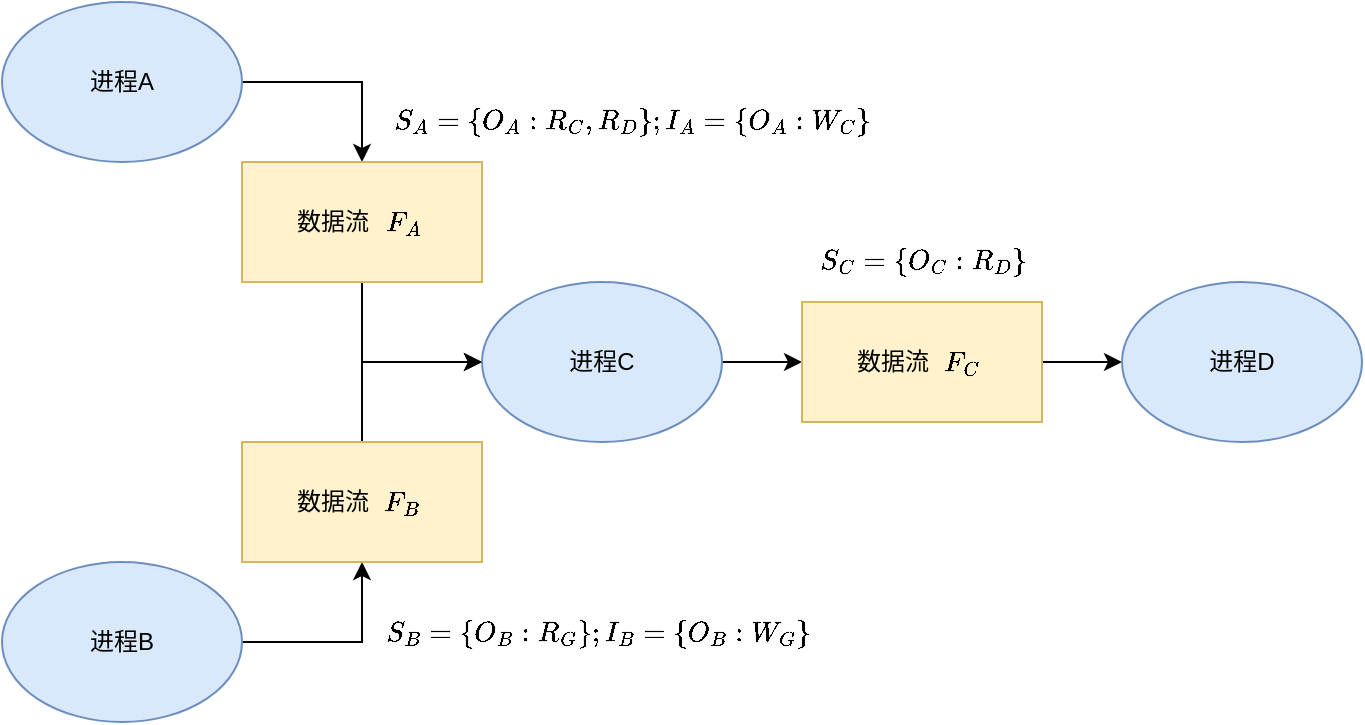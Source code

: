<mxfile version="21.3.2" type="github">
  <diagram id="KJtHh2ATGxzoySJJGVH1" name="第 1 页">
    <mxGraphModel dx="1434" dy="788" grid="1" gridSize="10" guides="1" tooltips="1" connect="1" arrows="1" fold="1" page="1" pageScale="1" pageWidth="827" pageHeight="1169" math="1" shadow="0">
      <root>
        <mxCell id="0" />
        <mxCell id="1" parent="0" />
        <mxCell id="k7XiIwyqGEX0AiAvnqv3-23" style="edgeStyle=orthogonalEdgeStyle;rounded=0;orthogonalLoop=1;jettySize=auto;html=1;exitX=1;exitY=0.5;exitDx=0;exitDy=0;entryX=0.5;entryY=0;entryDx=0;entryDy=0;" parent="1" source="k7XiIwyqGEX0AiAvnqv3-18" target="k7XiIwyqGEX0AiAvnqv3-19" edge="1">
          <mxGeometry relative="1" as="geometry" />
        </mxCell>
        <mxCell id="k7XiIwyqGEX0AiAvnqv3-18" value="进程A" style="ellipse;whiteSpace=wrap;html=1;fillColor=#dae8fc;strokeColor=#6c8ebf;" parent="1" vertex="1">
          <mxGeometry x="120" y="660" width="120" height="80" as="geometry" />
        </mxCell>
        <mxCell id="k7XiIwyqGEX0AiAvnqv3-24" style="edgeStyle=orthogonalEdgeStyle;rounded=0;orthogonalLoop=1;jettySize=auto;html=1;exitX=0.5;exitY=1;exitDx=0;exitDy=0;entryX=0;entryY=0.5;entryDx=0;entryDy=0;" parent="1" source="k7XiIwyqGEX0AiAvnqv3-19" target="k7XiIwyqGEX0AiAvnqv3-20" edge="1">
          <mxGeometry relative="1" as="geometry" />
        </mxCell>
        <mxCell id="k7XiIwyqGEX0AiAvnqv3-19" value="" style="rounded=0;whiteSpace=wrap;html=1;fillColor=#fff2cc;strokeColor=#d6b656;" parent="1" vertex="1">
          <mxGeometry x="240" y="740" width="120" height="60" as="geometry" />
        </mxCell>
        <mxCell id="k7XiIwyqGEX0AiAvnqv3-34" style="edgeStyle=orthogonalEdgeStyle;rounded=0;orthogonalLoop=1;jettySize=auto;html=1;exitX=1;exitY=0.5;exitDx=0;exitDy=0;entryX=0;entryY=0.5;entryDx=0;entryDy=0;" parent="1" source="k7XiIwyqGEX0AiAvnqv3-20" target="k7XiIwyqGEX0AiAvnqv3-30" edge="1">
          <mxGeometry relative="1" as="geometry" />
        </mxCell>
        <mxCell id="k7XiIwyqGEX0AiAvnqv3-20" value="进程C" style="ellipse;whiteSpace=wrap;html=1;fillColor=#dae8fc;strokeColor=#6c8ebf;" parent="1" vertex="1">
          <mxGeometry x="360" y="800" width="120" height="80" as="geometry" />
        </mxCell>
        <mxCell id="k7XiIwyqGEX0AiAvnqv3-27" style="edgeStyle=orthogonalEdgeStyle;rounded=0;orthogonalLoop=1;jettySize=auto;html=1;exitX=1;exitY=0.5;exitDx=0;exitDy=0;entryX=0.5;entryY=1;entryDx=0;entryDy=0;" parent="1" source="k7XiIwyqGEX0AiAvnqv3-25" target="k7XiIwyqGEX0AiAvnqv3-26" edge="1">
          <mxGeometry relative="1" as="geometry" />
        </mxCell>
        <mxCell id="k7XiIwyqGEX0AiAvnqv3-25" value="进程B" style="ellipse;whiteSpace=wrap;html=1;fillColor=#dae8fc;strokeColor=#6c8ebf;" parent="1" vertex="1">
          <mxGeometry x="120" y="940" width="120" height="80" as="geometry" />
        </mxCell>
        <mxCell id="k7XiIwyqGEX0AiAvnqv3-28" style="edgeStyle=orthogonalEdgeStyle;rounded=0;orthogonalLoop=1;jettySize=auto;html=1;exitX=0.5;exitY=0;exitDx=0;exitDy=0;entryX=0;entryY=0.5;entryDx=0;entryDy=0;" parent="1" source="k7XiIwyqGEX0AiAvnqv3-26" target="k7XiIwyqGEX0AiAvnqv3-20" edge="1">
          <mxGeometry relative="1" as="geometry" />
        </mxCell>
        <mxCell id="k7XiIwyqGEX0AiAvnqv3-26" value="" style="rounded=0;whiteSpace=wrap;html=1;fillColor=#fff2cc;strokeColor=#d6b656;" parent="1" vertex="1">
          <mxGeometry x="240" y="880" width="120" height="60" as="geometry" />
        </mxCell>
        <mxCell id="k7XiIwyqGEX0AiAvnqv3-35" style="edgeStyle=orthogonalEdgeStyle;rounded=0;orthogonalLoop=1;jettySize=auto;html=1;exitX=1;exitY=0.5;exitDx=0;exitDy=0;entryX=0;entryY=0.5;entryDx=0;entryDy=0;" parent="1" source="k7XiIwyqGEX0AiAvnqv3-30" target="k7XiIwyqGEX0AiAvnqv3-32" edge="1">
          <mxGeometry relative="1" as="geometry" />
        </mxCell>
        <mxCell id="k7XiIwyqGEX0AiAvnqv3-30" value="" style="rounded=0;whiteSpace=wrap;html=1;fillColor=#fff2cc;strokeColor=#d6b656;" parent="1" vertex="1">
          <mxGeometry x="520" y="810" width="120" height="60" as="geometry" />
        </mxCell>
        <mxCell id="k7XiIwyqGEX0AiAvnqv3-32" value="进程D" style="ellipse;whiteSpace=wrap;html=1;fillColor=#dae8fc;strokeColor=#6c8ebf;" parent="1" vertex="1">
          <mxGeometry x="680" y="800" width="120" height="80" as="geometry" />
        </mxCell>
        <mxCell id="k7XiIwyqGEX0AiAvnqv3-33" value="&lt;b&gt;$$S_A=\{O_A:R_C,R_D\};I_A=\{O_A:W_C\}$$&lt;/b&gt;&lt;div style=&quot;text-align: left&quot;&gt;&lt;/div&gt;" style="text;html=1;align=center;verticalAlign=middle;resizable=0;points=[];autosize=1;strokeColor=none;fillColor=none;" parent="1" vertex="1">
          <mxGeometry x="300" y="710" width="270" height="20" as="geometry" />
        </mxCell>
        <mxCell id="k7XiIwyqGEX0AiAvnqv3-37" value="&lt;span&gt;$$F_A$$&lt;/span&gt;" style="text;html=1;align=center;verticalAlign=middle;resizable=0;points=[];autosize=1;strokeColor=none;fillColor=none;" parent="1" vertex="1">
          <mxGeometry x="290" y="760" width="60" height="20" as="geometry" />
        </mxCell>
        <mxCell id="k7XiIwyqGEX0AiAvnqv3-40" value="数据流" style="text;html=1;align=center;verticalAlign=middle;resizable=0;points=[];autosize=1;strokeColor=none;fillColor=none;" parent="1" vertex="1">
          <mxGeometry x="260" y="760" width="50" height="20" as="geometry" />
        </mxCell>
        <mxCell id="k7XiIwyqGEX0AiAvnqv3-43" value="&lt;span&gt;$$F_B$$&lt;/span&gt;" style="text;html=1;align=center;verticalAlign=middle;resizable=0;points=[];autosize=1;strokeColor=none;fillColor=none;" parent="1" vertex="1">
          <mxGeometry x="290" y="900" width="60" height="20" as="geometry" />
        </mxCell>
        <mxCell id="k7XiIwyqGEX0AiAvnqv3-44" value="数据流" style="text;html=1;align=center;verticalAlign=middle;resizable=0;points=[];autosize=1;strokeColor=none;fillColor=none;" parent="1" vertex="1">
          <mxGeometry x="260" y="900" width="50" height="20" as="geometry" />
        </mxCell>
        <mxCell id="k7XiIwyqGEX0AiAvnqv3-45" value="数据流" style="text;html=1;align=center;verticalAlign=middle;resizable=0;points=[];autosize=1;strokeColor=none;fillColor=none;" parent="1" vertex="1">
          <mxGeometry x="540" y="830" width="50" height="20" as="geometry" />
        </mxCell>
        <mxCell id="k7XiIwyqGEX0AiAvnqv3-46" value="&lt;span&gt;$$F_C$$&lt;/span&gt;" style="text;html=1;align=center;verticalAlign=middle;resizable=0;points=[];autosize=1;strokeColor=none;fillColor=none;" parent="1" vertex="1">
          <mxGeometry x="570" y="830" width="60" height="20" as="geometry" />
        </mxCell>
        <mxCell id="k7XiIwyqGEX0AiAvnqv3-47" value="&lt;span style=&quot;color: rgb(0 , 0 , 0) ; font-family: &amp;#34;helvetica&amp;#34; ; font-size: 12px ; font-style: normal ; font-weight: 400 ; letter-spacing: normal ; text-align: center ; text-indent: 0px ; text-transform: none ; word-spacing: 0px ; background-color: rgb(248 , 249 , 250) ; display: inline ; float: none&quot;&gt;$$S_B=\{O_B:R_G\};I_B=\{O_B:W_G\}$$&lt;/span&gt;" style="text;whiteSpace=wrap;html=1;" parent="1" vertex="1">
          <mxGeometry x="310" y="950" width="350" height="30" as="geometry" />
        </mxCell>
        <mxCell id="k7XiIwyqGEX0AiAvnqv3-48" value="$$S_C=\{O_C:R_D\}$$&lt;div style=&quot;text-align: left&quot;&gt;&lt;/div&gt;" style="text;html=1;align=center;verticalAlign=middle;resizable=0;points=[];autosize=1;strokeColor=none;fillColor=none;" parent="1" vertex="1">
          <mxGeometry x="510" y="780" width="140" height="20" as="geometry" />
        </mxCell>
      </root>
    </mxGraphModel>
  </diagram>
</mxfile>
